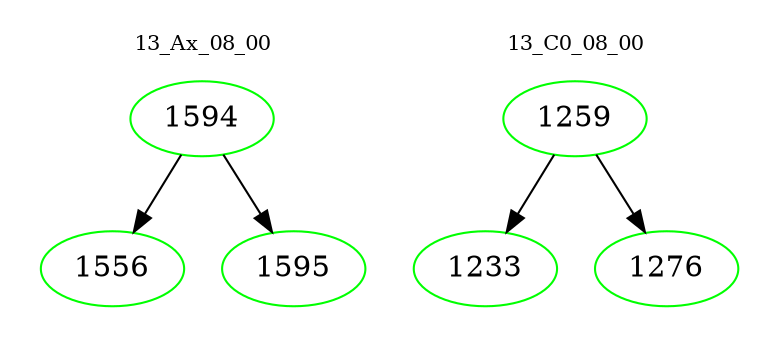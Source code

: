 digraph{
subgraph cluster_0 {
color = white
label = "13_Ax_08_00";
fontsize=10;
T0_1594 [label="1594", color="green"]
T0_1594 -> T0_1556 [color="black"]
T0_1556 [label="1556", color="green"]
T0_1594 -> T0_1595 [color="black"]
T0_1595 [label="1595", color="green"]
}
subgraph cluster_1 {
color = white
label = "13_C0_08_00";
fontsize=10;
T1_1259 [label="1259", color="green"]
T1_1259 -> T1_1233 [color="black"]
T1_1233 [label="1233", color="green"]
T1_1259 -> T1_1276 [color="black"]
T1_1276 [label="1276", color="green"]
}
}
